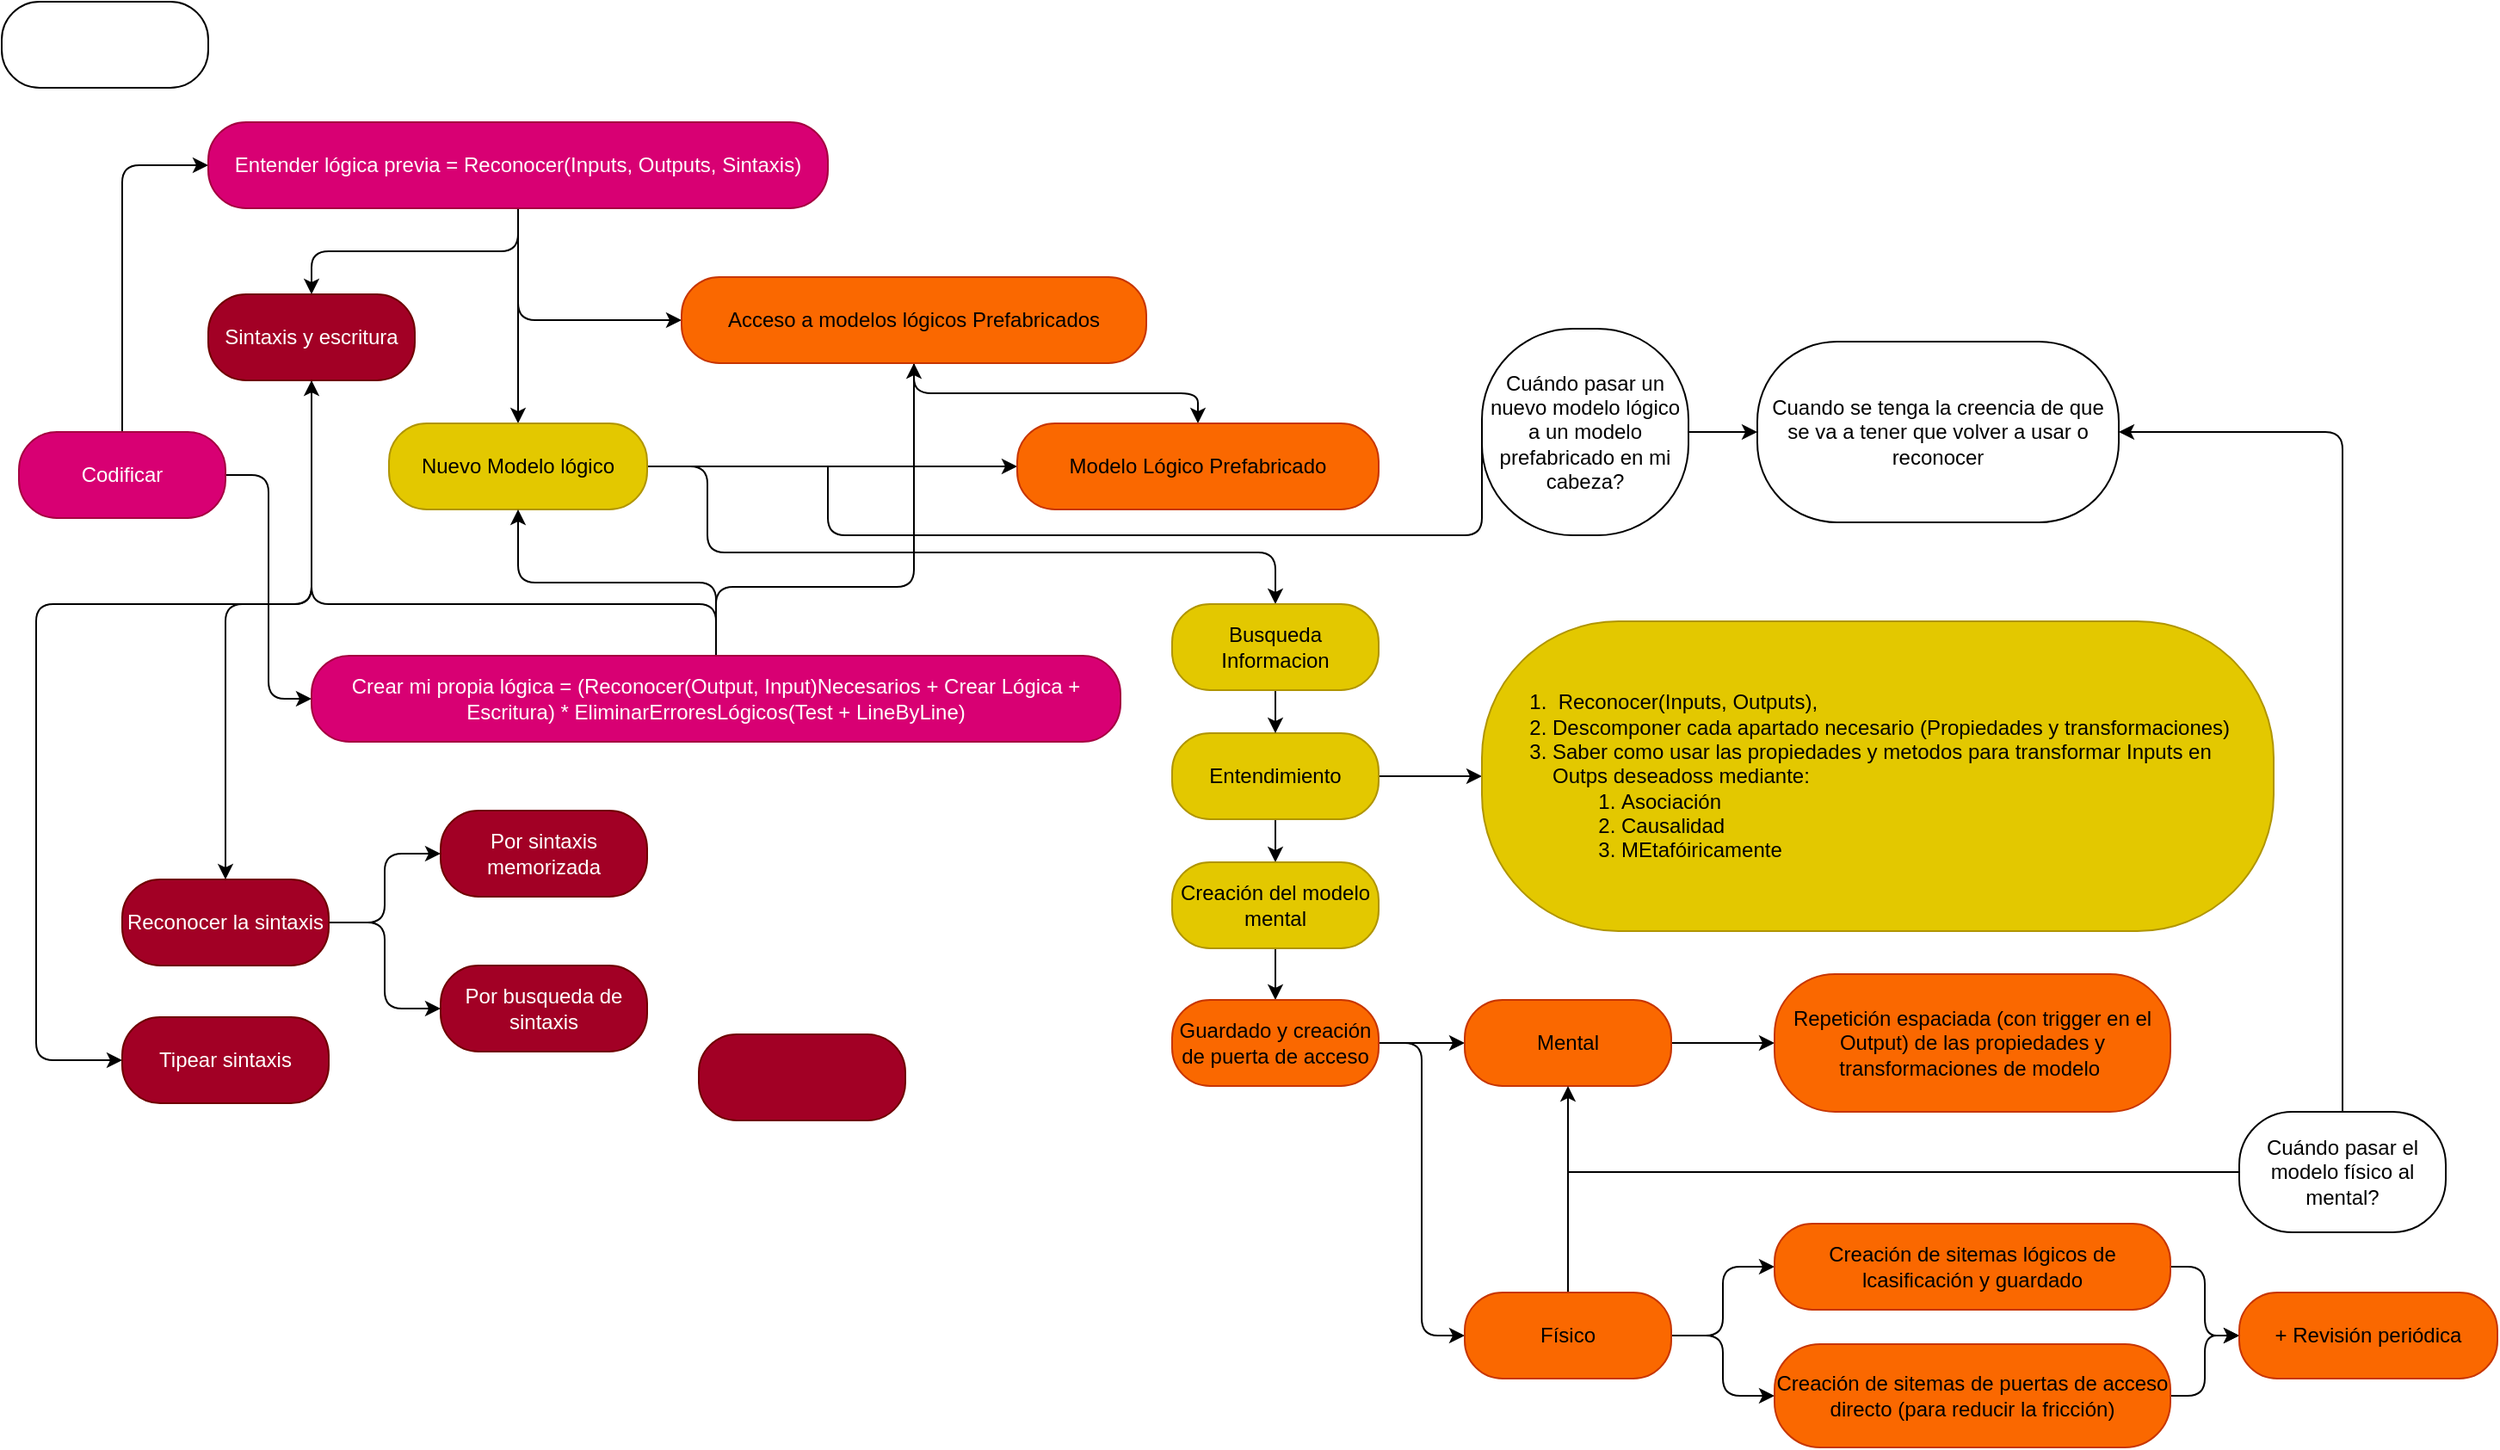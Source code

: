 <mxfile>
    <diagram id="RsHKvY9ihVBDJwIDH-hp" name="Codificar">
        <mxGraphModel dx="1165" dy="676" grid="1" gridSize="10" guides="1" tooltips="1" connect="1" arrows="1" fold="1" page="1" pageScale="1" pageWidth="850" pageHeight="1100" math="0" shadow="0">
            <root>
                <mxCell id="0"/>
                <mxCell id="1" parent="0"/>
                <mxCell id="5" style="edgeStyle=orthogonalEdgeStyle;html=1;exitX=0.5;exitY=0;exitDx=0;exitDy=0;entryX=0;entryY=0.5;entryDx=0;entryDy=0;" parent="1" source="2" target="4" edge="1">
                    <mxGeometry relative="1" as="geometry"/>
                </mxCell>
                <mxCell id="14" style="edgeStyle=orthogonalEdgeStyle;html=1;entryX=0;entryY=0.5;entryDx=0;entryDy=0;" parent="1" source="2" target="13" edge="1">
                    <mxGeometry relative="1" as="geometry"/>
                </mxCell>
                <mxCell id="2" value="Codificar" style="rounded=1;whiteSpace=wrap;html=1;arcSize=44;fillColor=#d80073;strokeColor=#A50040;fontColor=#ffffff;" parent="1" vertex="1">
                    <mxGeometry x="40" y="260" width="120" height="50" as="geometry"/>
                </mxCell>
                <mxCell id="3" value="" style="rounded=1;whiteSpace=wrap;html=1;arcSize=44;" parent="1" vertex="1">
                    <mxGeometry x="30" y="10" width="120" height="50" as="geometry"/>
                </mxCell>
                <mxCell id="8" style="edgeStyle=orthogonalEdgeStyle;html=1;entryX=0;entryY=0.5;entryDx=0;entryDy=0;" parent="1" source="4" target="7" edge="1">
                    <mxGeometry relative="1" as="geometry"/>
                </mxCell>
                <mxCell id="9" style="edgeStyle=orthogonalEdgeStyle;html=1;entryX=0.5;entryY=0;entryDx=0;entryDy=0;exitX=0.5;exitY=1;exitDx=0;exitDy=0;" parent="1" source="4" target="10" edge="1">
                    <mxGeometry relative="1" as="geometry">
                        <mxPoint x="240" y="210" as="targetPoint"/>
                        <Array as="points">
                            <mxPoint x="330" y="210"/>
                            <mxPoint x="330" y="210"/>
                        </Array>
                    </mxGeometry>
                </mxCell>
                <mxCell id="89" style="edgeStyle=orthogonalEdgeStyle;html=1;endArrow=classic;endFill=1;" parent="1" source="4" target="85" edge="1">
                    <mxGeometry relative="1" as="geometry"/>
                </mxCell>
                <mxCell id="4" value="Entender lógica previa = Reconocer(Inputs, Outputs, Sintaxis)" style="rounded=1;whiteSpace=wrap;html=1;arcSize=44;fillColor=#d80073;strokeColor=#A50040;fontColor=#ffffff;" parent="1" vertex="1">
                    <mxGeometry x="150" y="80" width="360" height="50" as="geometry"/>
                </mxCell>
                <mxCell id="75" style="edgeStyle=orthogonalEdgeStyle;html=1;endArrow=classic;endFill=1;" parent="1" source="7" target="15" edge="1">
                    <mxGeometry relative="1" as="geometry"/>
                </mxCell>
                <mxCell id="73" style="edgeStyle=orthogonalEdgeStyle;html=1;entryX=0;entryY=0.5;entryDx=0;entryDy=0;endArrow=classic;endFill=1;" parent="1" source="10" target="15" edge="1">
                    <mxGeometry relative="1" as="geometry"/>
                </mxCell>
                <mxCell id="84" style="edgeStyle=orthogonalEdgeStyle;html=1;endArrow=classic;endFill=1;exitX=1;exitY=0.5;exitDx=0;exitDy=0;entryX=0.5;entryY=0;entryDx=0;entryDy=0;" parent="1" source="10" target="100" edge="1">
                    <mxGeometry relative="1" as="geometry">
                        <Array as="points">
                            <mxPoint x="440" y="280"/>
                            <mxPoint x="440" y="330"/>
                            <mxPoint x="770" y="330"/>
                        </Array>
                    </mxGeometry>
                </mxCell>
                <mxCell id="10" value="Nuevo Modelo lógico" style="rounded=1;whiteSpace=wrap;html=1;arcSize=44;fillColor=#e3c800;strokeColor=#B09500;fontColor=#000000;" parent="1" vertex="1">
                    <mxGeometry x="255" y="255" width="150" height="50" as="geometry"/>
                </mxCell>
                <mxCell id="71" style="edgeStyle=orthogonalEdgeStyle;html=1;exitX=0.5;exitY=0;exitDx=0;exitDy=0;endArrow=classic;endFill=1;entryX=0.5;entryY=1;entryDx=0;entryDy=0;" parent="1" source="13" target="10" edge="1">
                    <mxGeometry relative="1" as="geometry">
                        <mxPoint x="500" y="240" as="targetPoint"/>
                    </mxGeometry>
                </mxCell>
                <mxCell id="77" style="edgeStyle=orthogonalEdgeStyle;html=1;endArrow=classic;endFill=1;entryX=0.5;entryY=1;entryDx=0;entryDy=0;" parent="1" source="13" target="7" edge="1">
                    <mxGeometry relative="1" as="geometry">
                        <Array as="points">
                            <mxPoint x="445" y="350"/>
                            <mxPoint x="560" y="350"/>
                        </Array>
                    </mxGeometry>
                </mxCell>
                <mxCell id="88" style="edgeStyle=orthogonalEdgeStyle;html=1;entryX=0.5;entryY=1;entryDx=0;entryDy=0;endArrow=classic;endFill=1;" parent="1" source="13" target="85" edge="1">
                    <mxGeometry relative="1" as="geometry">
                        <Array as="points">
                            <mxPoint x="445" y="360"/>
                            <mxPoint x="210" y="360"/>
                        </Array>
                    </mxGeometry>
                </mxCell>
                <mxCell id="13" value="Crear mi propia lógica = (Reconocer(Output, Input)Necesarios + Crear Lógica + Escritura) * EliminarErroresLógicos(Test + LineByLine)" style="rounded=1;whiteSpace=wrap;html=1;arcSize=44;fillColor=#d80073;strokeColor=#A50040;fontColor=#ffffff;" parent="1" vertex="1">
                    <mxGeometry x="210" y="390" width="470" height="50" as="geometry"/>
                </mxCell>
                <mxCell id="23" style="edgeStyle=orthogonalEdgeStyle;html=1;entryX=0;entryY=0.5;entryDx=0;entryDy=0;endArrow=classic;endFill=1;" parent="1" source="20" target="22" edge="1">
                    <mxGeometry relative="1" as="geometry"/>
                </mxCell>
                <mxCell id="104" style="edgeStyle=orthogonalEdgeStyle;html=1;endArrow=classic;endFill=1;" parent="1" source="20" target="103" edge="1">
                    <mxGeometry relative="1" as="geometry"/>
                </mxCell>
                <mxCell id="20" value="Entendimiento" style="rounded=1;whiteSpace=wrap;html=1;arcSize=44;fillColor=#e3c800;strokeColor=#B09500;fontColor=#000000;" parent="1" vertex="1">
                    <mxGeometry x="710" y="435" width="120" height="50" as="geometry"/>
                </mxCell>
                <mxCell id="22" value="&lt;div style=&quot;text-align: left&quot;&gt;&lt;ol&gt;&lt;li&gt;&lt;span&gt;&amp;nbsp;Reconocer(Inputs, Outputs),&amp;nbsp;&lt;/span&gt;&lt;/li&gt;&lt;li&gt;&lt;span&gt;Descomponer cada apartado necesario (Propiedades y transformaciones)&lt;/span&gt;&lt;/li&gt;&lt;li&gt;&lt;span&gt;Saber como usar las propiedades y metodos para transformar Inputs en Outps deseadoss mediante:&lt;/span&gt;&lt;/li&gt;&lt;ol&gt;&lt;li&gt;&lt;span&gt;Asociación&lt;/span&gt;&lt;/li&gt;&lt;li&gt;&lt;span&gt;Causalidad&lt;/span&gt;&lt;/li&gt;&lt;li&gt;&lt;span&gt;MEtafóiricamente&lt;/span&gt;&lt;/li&gt;&lt;/ol&gt;&lt;/ol&gt;&lt;/div&gt;" style="rounded=1;whiteSpace=wrap;html=1;arcSize=44;fillColor=#e3c800;strokeColor=#B09500;fontColor=#000000;" parent="1" vertex="1">
                    <mxGeometry x="890" y="370" width="460" height="180" as="geometry"/>
                </mxCell>
                <mxCell id="31" style="edgeStyle=orthogonalEdgeStyle;html=1;entryX=0;entryY=0.5;entryDx=0;entryDy=0;endArrow=classic;endFill=1;" parent="1" source="27" target="30" edge="1">
                    <mxGeometry relative="1" as="geometry"/>
                </mxCell>
                <mxCell id="78" style="edgeStyle=orthogonalEdgeStyle;html=1;endArrow=none;endFill=0;exitX=0;exitY=0.5;exitDx=0;exitDy=0;" parent="1" source="27" edge="1">
                    <mxGeometry relative="1" as="geometry">
                        <mxPoint x="510" y="280" as="targetPoint"/>
                        <Array as="points">
                            <mxPoint x="890" y="320"/>
                            <mxPoint x="510" y="320"/>
                        </Array>
                    </mxGeometry>
                </mxCell>
                <mxCell id="27" value="Cuándo pasar un nuevo modelo lógico a un modelo prefabricado en mi cabeza?&lt;br&gt;" style="rounded=1;whiteSpace=wrap;html=1;arcSize=44;" parent="1" vertex="1">
                    <mxGeometry x="890" y="200" width="120" height="120" as="geometry"/>
                </mxCell>
                <mxCell id="30" value="Cuando se tenga la creencia de que se va a tener que volver a usar o reconocer" style="rounded=1;whiteSpace=wrap;html=1;arcSize=44;" parent="1" vertex="1">
                    <mxGeometry x="1050" y="207.5" width="210" height="105" as="geometry"/>
                </mxCell>
                <mxCell id="83" style="edgeStyle=orthogonalEdgeStyle;html=1;endArrow=classic;endFill=1;entryX=0;entryY=0.5;entryDx=0;entryDy=0;" parent="1" source="110" target="34" edge="1">
                    <mxGeometry relative="1" as="geometry">
                        <mxPoint x="1050" y="615" as="targetPoint"/>
                    </mxGeometry>
                </mxCell>
                <mxCell id="34" value="Repetición espaciada (con trigger en el Output)&amp;nbsp;de las propiedades y transformaciones de modelo&amp;nbsp;" style="rounded=1;whiteSpace=wrap;html=1;arcSize=44;fillColor=#fa6800;strokeColor=#C73500;fontColor=#000000;" parent="1" vertex="1">
                    <mxGeometry x="1060" y="575" width="230" height="80" as="geometry"/>
                </mxCell>
                <mxCell id="15" value="Modelo Lógico Prefabricado" style="rounded=1;whiteSpace=wrap;html=1;arcSize=44;fillColor=#fa6800;strokeColor=#C73500;fontColor=#000000;" parent="1" vertex="1">
                    <mxGeometry x="620" y="255" width="210" height="50" as="geometry"/>
                </mxCell>
                <mxCell id="7" value="Acceso a modelos lógicos Prefabricados" style="rounded=1;whiteSpace=wrap;html=1;arcSize=44;fillColor=#fa6800;strokeColor=#C73500;fontColor=#000000;" parent="1" vertex="1">
                    <mxGeometry x="425" y="170" width="270" height="50" as="geometry"/>
                </mxCell>
                <mxCell id="90" style="edgeStyle=orthogonalEdgeStyle;html=1;endArrow=classic;endFill=1;entryX=0.5;entryY=0;entryDx=0;entryDy=0;" parent="1" source="85" target="91" edge="1">
                    <mxGeometry relative="1" as="geometry">
                        <mxPoint x="160" y="530" as="targetPoint"/>
                        <Array as="points">
                            <mxPoint x="210" y="360"/>
                            <mxPoint x="160" y="360"/>
                        </Array>
                    </mxGeometry>
                </mxCell>
                <mxCell id="94" style="edgeStyle=orthogonalEdgeStyle;html=1;endArrow=classic;endFill=1;entryX=0;entryY=0.5;entryDx=0;entryDy=0;" parent="1" source="85" target="93" edge="1">
                    <mxGeometry relative="1" as="geometry">
                        <Array as="points">
                            <mxPoint x="210" y="360"/>
                            <mxPoint x="50" y="360"/>
                            <mxPoint x="50" y="625"/>
                        </Array>
                    </mxGeometry>
                </mxCell>
                <mxCell id="85" value="Sintaxis y escritura" style="rounded=1;whiteSpace=wrap;html=1;arcSize=44;fillColor=#a20025;strokeColor=#6F0000;fontColor=#ffffff;" parent="1" vertex="1">
                    <mxGeometry x="150" y="180" width="120" height="50" as="geometry"/>
                </mxCell>
                <mxCell id="97" style="edgeStyle=orthogonalEdgeStyle;html=1;entryX=0;entryY=0.5;entryDx=0;entryDy=0;endArrow=classic;endFill=1;" parent="1" source="91" target="95" edge="1">
                    <mxGeometry relative="1" as="geometry"/>
                </mxCell>
                <mxCell id="98" style="edgeStyle=orthogonalEdgeStyle;html=1;entryX=0;entryY=0.5;entryDx=0;entryDy=0;endArrow=classic;endFill=1;" parent="1" source="91" target="96" edge="1">
                    <mxGeometry relative="1" as="geometry"/>
                </mxCell>
                <mxCell id="91" value="Reconocer la sintaxis" style="rounded=1;whiteSpace=wrap;html=1;arcSize=44;fillColor=#a20025;strokeColor=#6F0000;fontColor=#ffffff;" parent="1" vertex="1">
                    <mxGeometry x="100" y="520" width="120" height="50" as="geometry"/>
                </mxCell>
                <mxCell id="92" value="" style="rounded=1;whiteSpace=wrap;html=1;arcSize=44;fillColor=#a20025;strokeColor=#6F0000;fontColor=#ffffff;" parent="1" vertex="1">
                    <mxGeometry x="435" y="610" width="120" height="50" as="geometry"/>
                </mxCell>
                <mxCell id="93" value="Tipear sintaxis" style="rounded=1;whiteSpace=wrap;html=1;arcSize=44;fillColor=#a20025;strokeColor=#6F0000;fontColor=#ffffff;" parent="1" vertex="1">
                    <mxGeometry x="100" y="600" width="120" height="50" as="geometry"/>
                </mxCell>
                <mxCell id="95" value="Por sintaxis memorizada" style="rounded=1;whiteSpace=wrap;html=1;arcSize=44;fillColor=#a20025;strokeColor=#6F0000;fontColor=#ffffff;" parent="1" vertex="1">
                    <mxGeometry x="285" y="480" width="120" height="50" as="geometry"/>
                </mxCell>
                <mxCell id="96" value="Por busqueda de sintaxis" style="rounded=1;whiteSpace=wrap;html=1;arcSize=44;fillColor=#a20025;strokeColor=#6F0000;fontColor=#ffffff;" parent="1" vertex="1">
                    <mxGeometry x="285" y="570" width="120" height="50" as="geometry"/>
                </mxCell>
                <mxCell id="101" value="" style="edgeStyle=orthogonalEdgeStyle;html=1;endArrow=classic;endFill=1;" parent="1" source="100" target="20" edge="1">
                    <mxGeometry relative="1" as="geometry"/>
                </mxCell>
                <mxCell id="100" value="Busqueda Informacion" style="rounded=1;whiteSpace=wrap;html=1;arcSize=44;fillColor=#e3c800;strokeColor=#B09500;fontColor=#000000;" parent="1" vertex="1">
                    <mxGeometry x="710" y="360" width="120" height="50" as="geometry"/>
                </mxCell>
                <mxCell id="106" style="edgeStyle=orthogonalEdgeStyle;html=1;endArrow=classic;endFill=1;" parent="1" source="103" target="105" edge="1">
                    <mxGeometry relative="1" as="geometry"/>
                </mxCell>
                <mxCell id="107" value="" style="edgeStyle=orthogonalEdgeStyle;html=1;endArrow=classic;endFill=1;exitX=1;exitY=0.5;exitDx=0;exitDy=0;entryX=0;entryY=0.5;entryDx=0;entryDy=0;" parent="1" source="105" target="110" edge="1">
                    <mxGeometry relative="1" as="geometry">
                        <mxPoint x="880" y="615" as="targetPoint"/>
                    </mxGeometry>
                </mxCell>
                <mxCell id="103" value="Creación del modelo mental" style="rounded=1;whiteSpace=wrap;html=1;arcSize=44;fillColor=#e3c800;strokeColor=#B09500;fontColor=#000000;" parent="1" vertex="1">
                    <mxGeometry x="710" y="510" width="120" height="50" as="geometry"/>
                </mxCell>
                <mxCell id="113" style="edgeStyle=orthogonalEdgeStyle;html=1;entryX=0;entryY=0.5;entryDx=0;entryDy=0;endArrow=classic;endFill=1;" parent="1" source="105" target="111" edge="1">
                    <mxGeometry relative="1" as="geometry"/>
                </mxCell>
                <mxCell id="105" value="Guardado y creación de puerta de acceso" style="rounded=1;whiteSpace=wrap;html=1;arcSize=44;fillColor=#fa6800;strokeColor=#C73500;fontColor=#000000;" parent="1" vertex="1">
                    <mxGeometry x="710" y="590" width="120" height="50" as="geometry"/>
                </mxCell>
                <mxCell id="110" value="Mental" style="rounded=1;whiteSpace=wrap;html=1;arcSize=44;fillColor=#fa6800;strokeColor=#C73500;fontColor=#000000;" parent="1" vertex="1">
                    <mxGeometry x="880" y="590" width="120" height="50" as="geometry"/>
                </mxCell>
                <mxCell id="114" value="" style="edgeStyle=orthogonalEdgeStyle;html=1;endArrow=classic;endFill=1;" parent="1" source="111" target="110" edge="1">
                    <mxGeometry relative="1" as="geometry"/>
                </mxCell>
                <mxCell id="117" style="edgeStyle=orthogonalEdgeStyle;html=1;entryX=0;entryY=0.5;entryDx=0;entryDy=0;endArrow=classic;endFill=1;" parent="1" source="111" target="115" edge="1">
                    <mxGeometry relative="1" as="geometry"/>
                </mxCell>
                <mxCell id="118" style="edgeStyle=orthogonalEdgeStyle;html=1;entryX=0;entryY=0.5;entryDx=0;entryDy=0;endArrow=classic;endFill=1;" parent="1" source="111" target="116" edge="1">
                    <mxGeometry relative="1" as="geometry"/>
                </mxCell>
                <mxCell id="111" value="Físico" style="rounded=1;whiteSpace=wrap;html=1;arcSize=44;fillColor=#fa6800;strokeColor=#C73500;fontColor=#000000;" parent="1" vertex="1">
                    <mxGeometry x="880" y="760" width="120" height="50" as="geometry"/>
                </mxCell>
                <mxCell id="120" style="edgeStyle=orthogonalEdgeStyle;html=1;entryX=0;entryY=0.5;entryDx=0;entryDy=0;endArrow=classic;endFill=1;" parent="1" source="115" target="119" edge="1">
                    <mxGeometry relative="1" as="geometry"/>
                </mxCell>
                <mxCell id="115" value="Creación de sitemas lógicos de lcasificación y guardado" style="rounded=1;whiteSpace=wrap;html=1;arcSize=44;fillColor=#fa6800;strokeColor=#C73500;fontColor=#000000;" parent="1" vertex="1">
                    <mxGeometry x="1060" y="720" width="230" height="50" as="geometry"/>
                </mxCell>
                <mxCell id="121" style="edgeStyle=orthogonalEdgeStyle;html=1;entryX=0;entryY=0.5;entryDx=0;entryDy=0;endArrow=classic;endFill=1;" parent="1" source="116" target="119" edge="1">
                    <mxGeometry relative="1" as="geometry"/>
                </mxCell>
                <mxCell id="116" value="Creación de sitemas de puertas de acceso directo (para reducir la fricción)" style="rounded=1;whiteSpace=wrap;html=1;arcSize=44;fillColor=#fa6800;strokeColor=#C73500;fontColor=#000000;" parent="1" vertex="1">
                    <mxGeometry x="1060" y="790" width="230" height="60" as="geometry"/>
                </mxCell>
                <mxCell id="119" value="+ Revisión periódica" style="rounded=1;whiteSpace=wrap;html=1;arcSize=44;fillColor=#fa6800;strokeColor=#C73500;fontColor=#000000;" parent="1" vertex="1">
                    <mxGeometry x="1330" y="760" width="150" height="50" as="geometry"/>
                </mxCell>
                <mxCell id="123" style="edgeStyle=orthogonalEdgeStyle;html=1;endArrow=none;endFill=0;" parent="1" source="122" edge="1">
                    <mxGeometry relative="1" as="geometry">
                        <mxPoint x="940" y="690" as="targetPoint"/>
                    </mxGeometry>
                </mxCell>
                <mxCell id="124" style="edgeStyle=orthogonalEdgeStyle;html=1;entryX=1;entryY=0.5;entryDx=0;entryDy=0;endArrow=classic;endFill=1;exitX=0.5;exitY=0;exitDx=0;exitDy=0;" parent="1" source="122" target="30" edge="1">
                    <mxGeometry relative="1" as="geometry">
                        <Array as="points">
                            <mxPoint x="1390" y="260"/>
                        </Array>
                    </mxGeometry>
                </mxCell>
                <mxCell id="122" value="Cuándo pasar el modelo físico al mental?" style="rounded=1;whiteSpace=wrap;html=1;arcSize=44;" parent="1" vertex="1">
                    <mxGeometry x="1330" y="655" width="120" height="70" as="geometry"/>
                </mxCell>
            </root>
        </mxGraphModel>
    </diagram>
</mxfile>